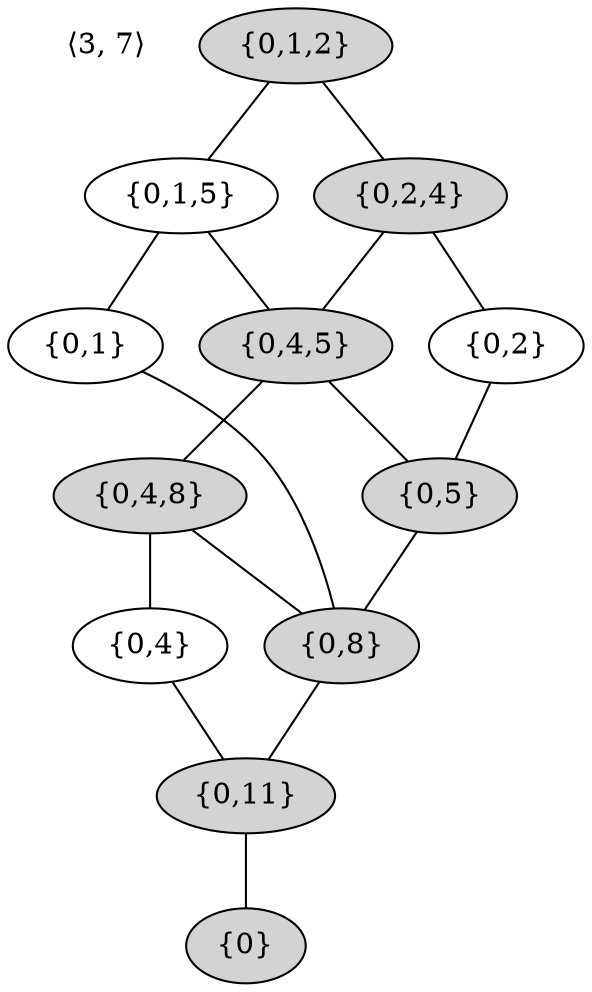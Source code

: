 graph "3_7"{"&#10216;3, 7&#10217;" [shape=plaintext];
1 [label="{0,1,2}", style=filled];
2 [label="{0,1,5}"];
3 [label="{0,1}"];
4 [label="{0,2,4}", style=filled];
5 [label="{0,4,5}", style=filled];
6 [label="{0,4,8}", style=filled];
7 [label="{0,4}"];
8 [label="{0,2}"];
9 [label="{0,5}", style=filled];
10 [label="{0,8}", style=filled];
11 [label="{0,11}", style=filled];
12 [label="{0}", style=filled];
1 -- 2;
1 -- 4;
2 -- 3;
2 -- 5;
4 -- 5;
4 -- 8;
3 -- 6 [style=invis];
3 -- 10 [constraint=false];
5 -- 6;
5 -- 9;
8 -- 9;
6 -- 7;
6 -- 10;
9 -- 10;
7 -- 11;
10 -- 11;
11 -- 12;
}